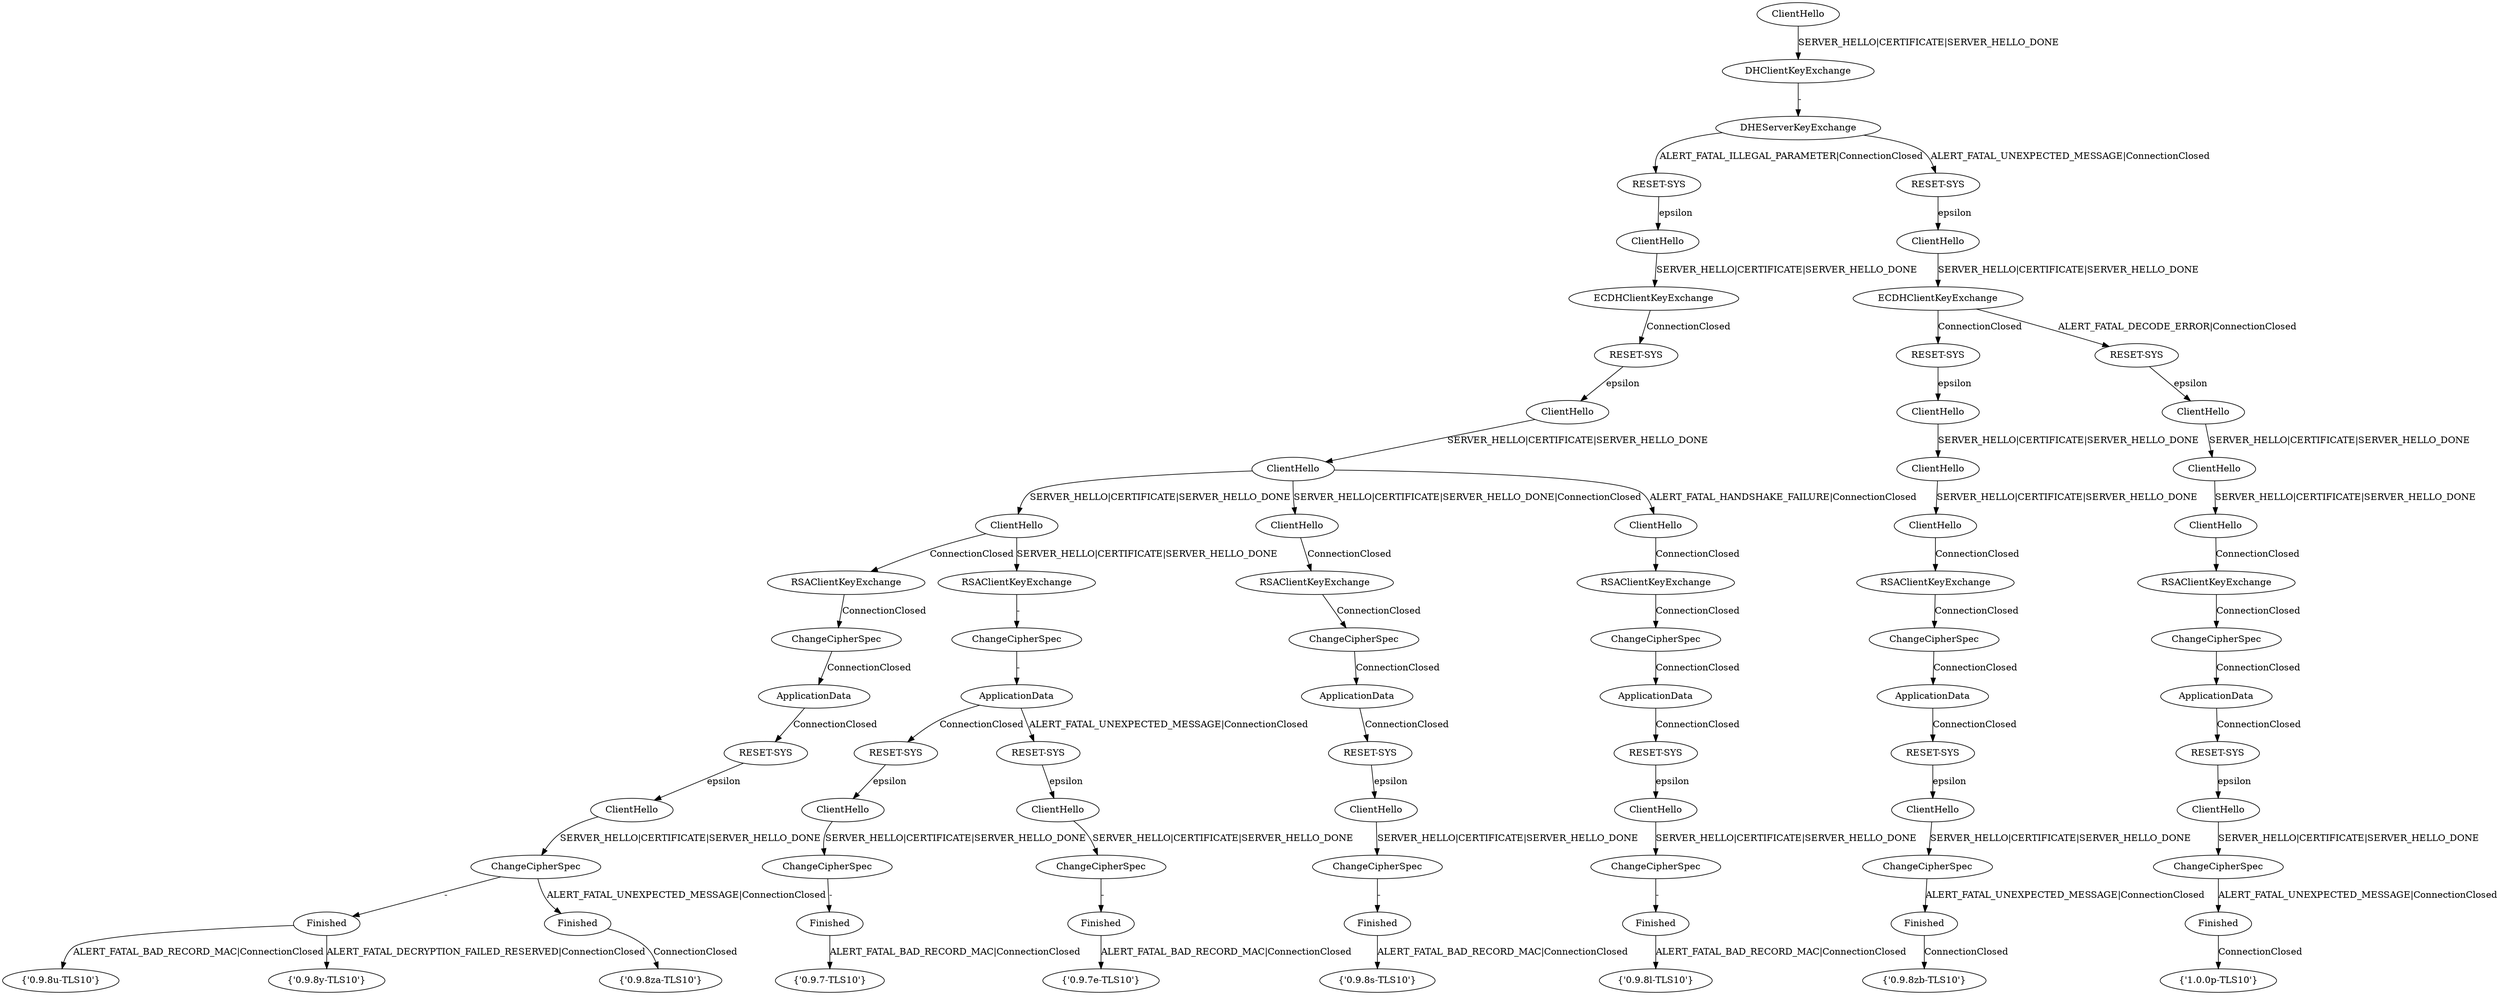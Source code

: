 digraph "" {
	node [label="\N"];
	a0	[label=ClientHello];
	a01	[label=DHClientKeyExchange];
	a0 -> a01	[key=0,
		label="SERVER_HELLO|CERTIFICATE|SERVER_HELLO_DONE"];
	a02	[label=DHEServerKeyExchange];
	a01 -> a02	[key=0,
		label="-"];
	a03	[label="RESET-SYS"];
	a02 -> a03	[key=0,
		label="ALERT_FATAL_ILLEGAL_PARAMETER|ConnectionClosed"];
	a052	[label="RESET-SYS"];
	a02 -> a052	[key=0,
		label="ALERT_FATAL_UNEXPECTED_MESSAGE|ConnectionClosed"];
	a04	[label=ClientHello];
	a03 -> a04	[key=0,
		label=epsilon];
	a05	[label=ECDHClientKeyExchange];
	a04 -> a05	[key=0,
		label="SERVER_HELLO|CERTIFICATE|SERVER_HELLO_DONE"];
	a06	[label="RESET-SYS"];
	a05 -> a06	[key=0,
		label=ConnectionClosed];
	a07	[label=ClientHello];
	a06 -> a07	[key=0,
		label=epsilon];
	a08	[label=ClientHello];
	a07 -> a08	[key=0,
		label="SERVER_HELLO|CERTIFICATE|SERVER_HELLO_DONE"];
	a09	[label=ClientHello];
	a08 -> a09	[key=0,
		label="SERVER_HELLO|CERTIFICATE|SERVER_HELLO_DONE"];
	a018	[label=ClientHello];
	a08 -> a018	[key=0,
		label="SERVER_HELLO|CERTIFICATE|SERVER_HELLO_DONE|ConnectionClosed"];
	a027	[label=ClientHello];
	a08 -> a027	[key=0,
		label="ALERT_FATAL_HANDSHAKE_FAILURE|ConnectionClosed"];
	a010	[label=RSAClientKeyExchange];
	a09 -> a010	[key=0,
		label=ConnectionClosed];
	a036	[label=RSAClientKeyExchange];
	a09 -> a036	[key=0,
		label="SERVER_HELLO|CERTIFICATE|SERVER_HELLO_DONE"];
	a011	[label=ChangeCipherSpec];
	a010 -> a011	[key=0,
		label=ConnectionClosed];
	a012	[label=ApplicationData];
	a011 -> a012	[key=0,
		label=ConnectionClosed];
	a013	[label="RESET-SYS"];
	a012 -> a013	[key=0,
		label=ConnectionClosed];
	a014	[label=ClientHello];
	a013 -> a014	[key=0,
		label=epsilon];
	a015	[label=ChangeCipherSpec];
	a014 -> a015	[key=0,
		label="SERVER_HELLO|CERTIFICATE|SERVER_HELLO_DONE"];
	a016	[label=Finished];
	a015 -> a016	[key=0,
		label="-"];
	a050	[label=Finished];
	a015 -> a050	[key=0,
		label="ALERT_FATAL_UNEXPECTED_MESSAGE|ConnectionClosed"];
	a017	[label="{'0.9.8u-TLS10'}"];
	a016 -> a017	[key=0,
		label="ALERT_FATAL_BAD_RECORD_MAC|ConnectionClosed"];
	a049	[label="{'0.9.8y-TLS10'}"];
	a016 -> a049	[key=0,
		label="ALERT_FATAL_DECRYPTION_FAILED_RESERVED|ConnectionClosed"];
	a019	[label=RSAClientKeyExchange];
	a018 -> a019	[key=0,
		label=ConnectionClosed];
	a020	[label=ChangeCipherSpec];
	a019 -> a020	[key=0,
		label=ConnectionClosed];
	a021	[label=ApplicationData];
	a020 -> a021	[key=0,
		label=ConnectionClosed];
	a022	[label="RESET-SYS"];
	a021 -> a022	[key=0,
		label=ConnectionClosed];
	a023	[label=ClientHello];
	a022 -> a023	[key=0,
		label=epsilon];
	a024	[label=ChangeCipherSpec];
	a023 -> a024	[key=0,
		label="SERVER_HELLO|CERTIFICATE|SERVER_HELLO_DONE"];
	a025	[label=Finished];
	a024 -> a025	[key=0,
		label="-"];
	a026	[label="{'0.9.8s-TLS10'}"];
	a025 -> a026	[key=0,
		label="ALERT_FATAL_BAD_RECORD_MAC|ConnectionClosed"];
	a028	[label=RSAClientKeyExchange];
	a027 -> a028	[key=0,
		label=ConnectionClosed];
	a029	[label=ChangeCipherSpec];
	a028 -> a029	[key=0,
		label=ConnectionClosed];
	a030	[label=ApplicationData];
	a029 -> a030	[key=0,
		label=ConnectionClosed];
	a031	[label="RESET-SYS"];
	a030 -> a031	[key=0,
		label=ConnectionClosed];
	a032	[label=ClientHello];
	a031 -> a032	[key=0,
		label=epsilon];
	a033	[label=ChangeCipherSpec];
	a032 -> a033	[key=0,
		label="SERVER_HELLO|CERTIFICATE|SERVER_HELLO_DONE"];
	a034	[label=Finished];
	a033 -> a034	[key=0,
		label="-"];
	a035	[label="{'0.9.8l-TLS10'}"];
	a034 -> a035	[key=0,
		label="ALERT_FATAL_BAD_RECORD_MAC|ConnectionClosed"];
	a037	[label=ChangeCipherSpec];
	a036 -> a037	[key=0,
		label="-"];
	a038	[label=ApplicationData];
	a037 -> a038	[key=0,
		label="-"];
	a039	[label="RESET-SYS"];
	a038 -> a039	[key=0,
		label=ConnectionClosed];
	a044	[label="RESET-SYS"];
	a038 -> a044	[key=0,
		label="ALERT_FATAL_UNEXPECTED_MESSAGE|ConnectionClosed"];
	a040	[label=ClientHello];
	a039 -> a040	[key=0,
		label=epsilon];
	a041	[label=ChangeCipherSpec];
	a040 -> a041	[key=0,
		label="SERVER_HELLO|CERTIFICATE|SERVER_HELLO_DONE"];
	a042	[label=Finished];
	a041 -> a042	[key=0,
		label="-"];
	a043	[label="{'0.9.7-TLS10'}"];
	a042 -> a043	[key=0,
		label="ALERT_FATAL_BAD_RECORD_MAC|ConnectionClosed"];
	a045	[label=ClientHello];
	a044 -> a045	[key=0,
		label=epsilon];
	a046	[label=ChangeCipherSpec];
	a045 -> a046	[key=0,
		label="SERVER_HELLO|CERTIFICATE|SERVER_HELLO_DONE"];
	a047	[label=Finished];
	a046 -> a047	[key=0,
		label="-"];
	a048	[label="{'0.9.7e-TLS10'}"];
	a047 -> a048	[key=0,
		label="ALERT_FATAL_BAD_RECORD_MAC|ConnectionClosed"];
	a051	[label="{'0.9.8za-TLS10'}"];
	a050 -> a051	[key=0,
		label=ConnectionClosed];
	a053	[label=ClientHello];
	a052 -> a053	[key=0,
		label=epsilon];
	a054	[label=ECDHClientKeyExchange];
	a053 -> a054	[key=0,
		label="SERVER_HELLO|CERTIFICATE|SERVER_HELLO_DONE"];
	a055	[label="RESET-SYS"];
	a054 -> a055	[key=0,
		label=ConnectionClosed];
	a067	[label="RESET-SYS"];
	a054 -> a067	[key=0,
		label="ALERT_FATAL_DECODE_ERROR|ConnectionClosed"];
	a056	[label=ClientHello];
	a055 -> a056	[key=0,
		label=epsilon];
	a057	[label=ClientHello];
	a056 -> a057	[key=0,
		label="SERVER_HELLO|CERTIFICATE|SERVER_HELLO_DONE"];
	a058	[label=ClientHello];
	a057 -> a058	[key=0,
		label="SERVER_HELLO|CERTIFICATE|SERVER_HELLO_DONE"];
	a059	[label=RSAClientKeyExchange];
	a058 -> a059	[key=0,
		label=ConnectionClosed];
	a060	[label=ChangeCipherSpec];
	a059 -> a060	[key=0,
		label=ConnectionClosed];
	a061	[label=ApplicationData];
	a060 -> a061	[key=0,
		label=ConnectionClosed];
	a062	[label="RESET-SYS"];
	a061 -> a062	[key=0,
		label=ConnectionClosed];
	a063	[label=ClientHello];
	a062 -> a063	[key=0,
		label=epsilon];
	a064	[label=ChangeCipherSpec];
	a063 -> a064	[key=0,
		label="SERVER_HELLO|CERTIFICATE|SERVER_HELLO_DONE"];
	a065	[label=Finished];
	a064 -> a065	[key=0,
		label="ALERT_FATAL_UNEXPECTED_MESSAGE|ConnectionClosed"];
	a066	[label="{'0.9.8zb-TLS10'}"];
	a065 -> a066	[key=0,
		label=ConnectionClosed];
	a068	[label=ClientHello];
	a067 -> a068	[key=0,
		label=epsilon];
	a069	[label=ClientHello];
	a068 -> a069	[key=0,
		label="SERVER_HELLO|CERTIFICATE|SERVER_HELLO_DONE"];
	a070	[label=ClientHello];
	a069 -> a070	[key=0,
		label="SERVER_HELLO|CERTIFICATE|SERVER_HELLO_DONE"];
	a071	[label=RSAClientKeyExchange];
	a070 -> a071	[key=0,
		label=ConnectionClosed];
	a072	[label=ChangeCipherSpec];
	a071 -> a072	[key=0,
		label=ConnectionClosed];
	a073	[label=ApplicationData];
	a072 -> a073	[key=0,
		label=ConnectionClosed];
	a074	[label="RESET-SYS"];
	a073 -> a074	[key=0,
		label=ConnectionClosed];
	a075	[label=ClientHello];
	a074 -> a075	[key=0,
		label=epsilon];
	a076	[label=ChangeCipherSpec];
	a075 -> a076	[key=0,
		label="SERVER_HELLO|CERTIFICATE|SERVER_HELLO_DONE"];
	a077	[label=Finished];
	a076 -> a077	[key=0,
		label="ALERT_FATAL_UNEXPECTED_MESSAGE|ConnectionClosed"];
	a078	[label="{'1.0.0p-TLS10'}"];
	a077 -> a078	[key=0,
		label=ConnectionClosed];
}
